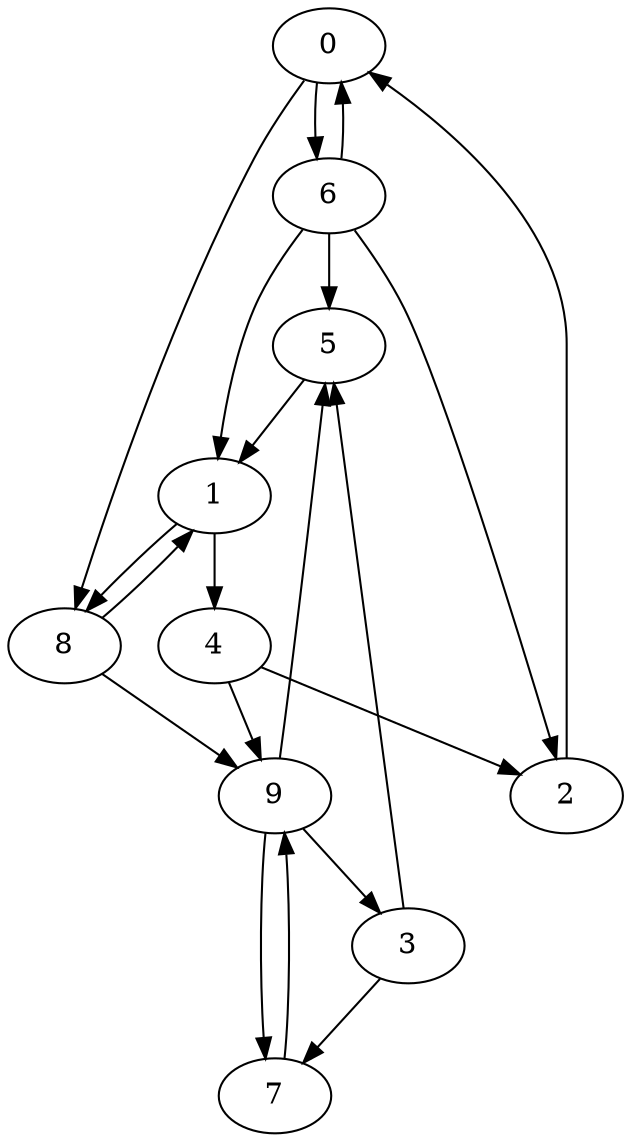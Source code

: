 strict digraph "" {
	0 -> 6	[weight=3];
	0 -> 8	[weight=7];
	1 -> 4	[weight=7];
	1 -> 8	[weight=3];
	2 -> 0	[weight=8];
	3 -> 5	[weight=9];
	3 -> 7	[weight=3];
	4 -> 2	[weight=1];
	4 -> 9	[weight=10];
	5 -> 1	[weight=7];
	6 -> 0	[weight=3];
	6 -> 1	[weight=6];
	6 -> 2	[weight=3];
	6 -> 5	[weight=8];
	7 -> 9	[weight=5];
	8 -> 1	[weight=10];
	8 -> 9	[weight=2];
	9 -> 3	[weight=2];
	9 -> 5	[weight=9];
	9 -> 7	[weight=8];
}

